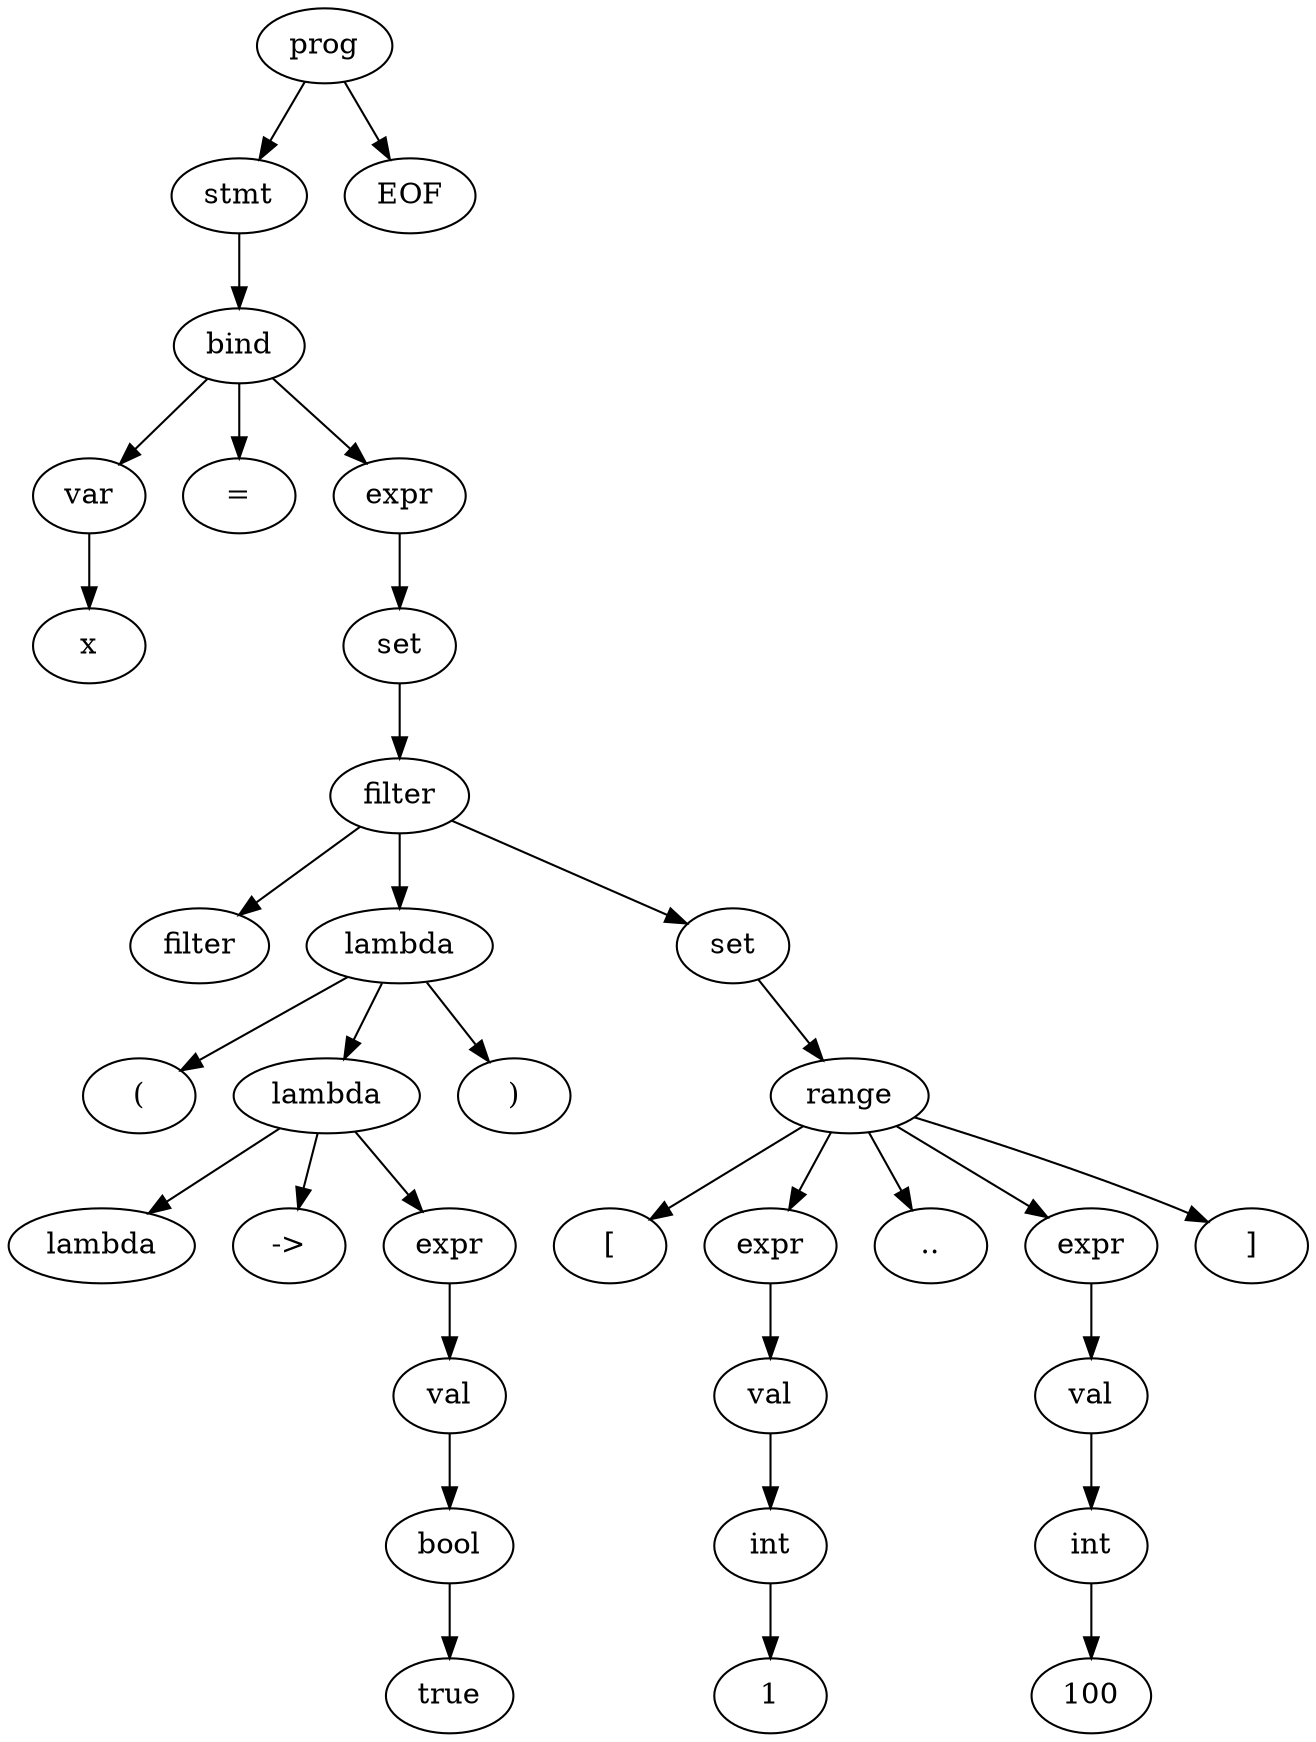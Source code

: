 digraph ast {
1 [label=prog];
1 -> 2;
2 [label=stmt];
2 -> 3;
3 [label=bind];
3 -> 4;
4 [label=var];
4 -> 5;
5 [label=x];
3 -> 6;
6 [label="="];
3 -> 7;
7 [label=expr];
7 -> 8;
8 [label=set];
8 -> 9;
9 [label=filter];
9 -> 10;
10 [label=filter];
9 -> 11;
11 [label=lambda];
11 -> 12;
12 [label="("];
11 -> 13;
13 [label=lambda];
13 -> 14;
14 [label=lambda];
13 -> 15;
15 [label="->"];
13 -> 16;
16 [label=expr];
16 -> 17;
17 [label=val];
17 -> 18;
18 [label=bool];
18 -> 19;
19 [label=true];
11 -> 20;
20 [label=")"];
9 -> 21;
21 [label=set];
21 -> 22;
22 [label=range];
22 -> 23;
23 [label="["];
22 -> 24;
24 [label=expr];
24 -> 25;
25 [label=val];
25 -> 26;
26 [label=int];
26 -> 27;
27 [label=1];
22 -> 28;
28 [label=".."];
22 -> 29;
29 [label=expr];
29 -> 30;
30 [label=val];
30 -> 31;
31 [label=int];
31 -> 32;
32 [label=100];
22 -> 33;
33 [label="]"];
1 -> 34;
34 [label=<EOF>];
}

